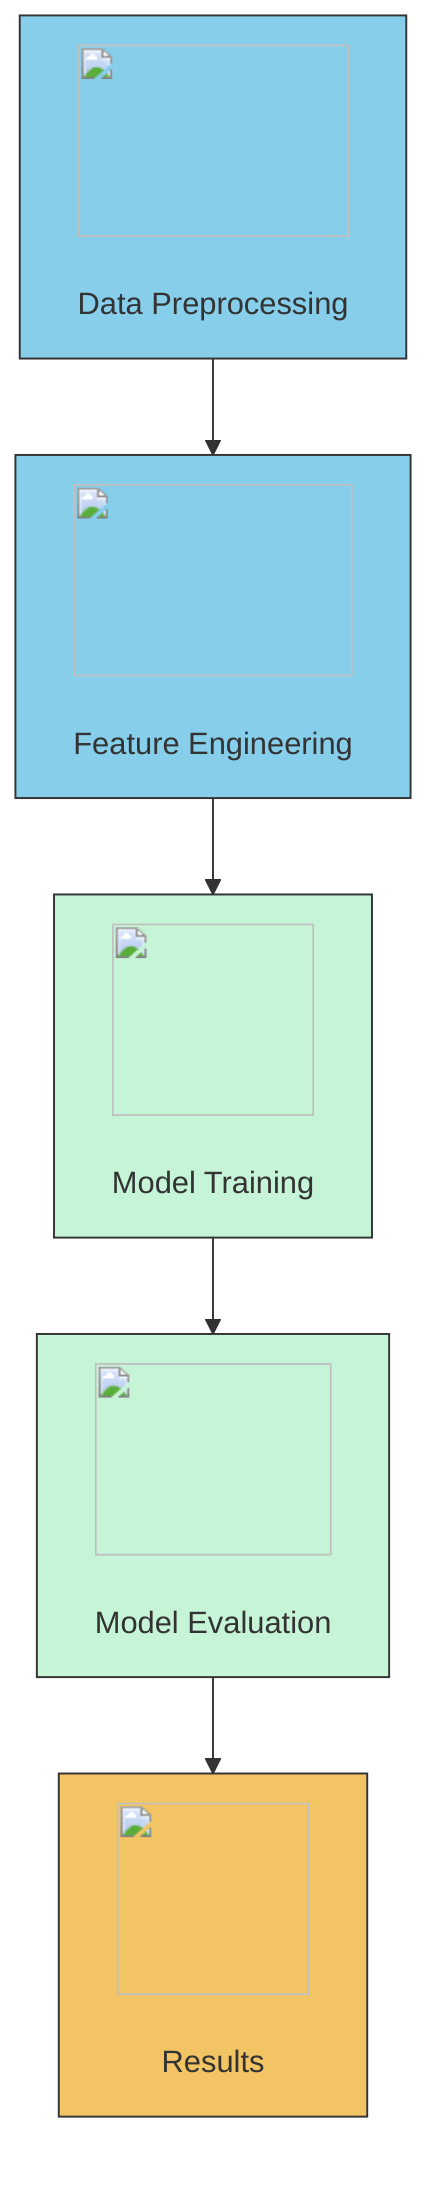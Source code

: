 %%{init: {"themeVariables": {"nodeBorder": "#333333", "edgeColor": "#666666", "background": "#ffffff"}}}%%
flowchart TD;
    A["<img src='icons/database.svg' width=100 height=100/> <br/> Data Preprocessing"]:::data;
    B["<img src='icons/column_split.svg' width=100 height=100/> <br/> Feature Engineering"]:::data;
    C["<img src='icons/brain.svg' width=100 height=100/> <br/> Model Training"]:::model;
    D["<img src='icons/brain.svg' width=100 height=100/> <br/> Model Evaluation"]:::model;
    E["<img src='icons/file.svg' width=100 height=100/> <br/> Results"]:::output;

    A --> B;
    B --> C;
    C --> D;
    D --> E;

    classDef data fill:#87CEEB;
    classDef model fill:#C6F4D6;
    classDef output fill:#F2C464;